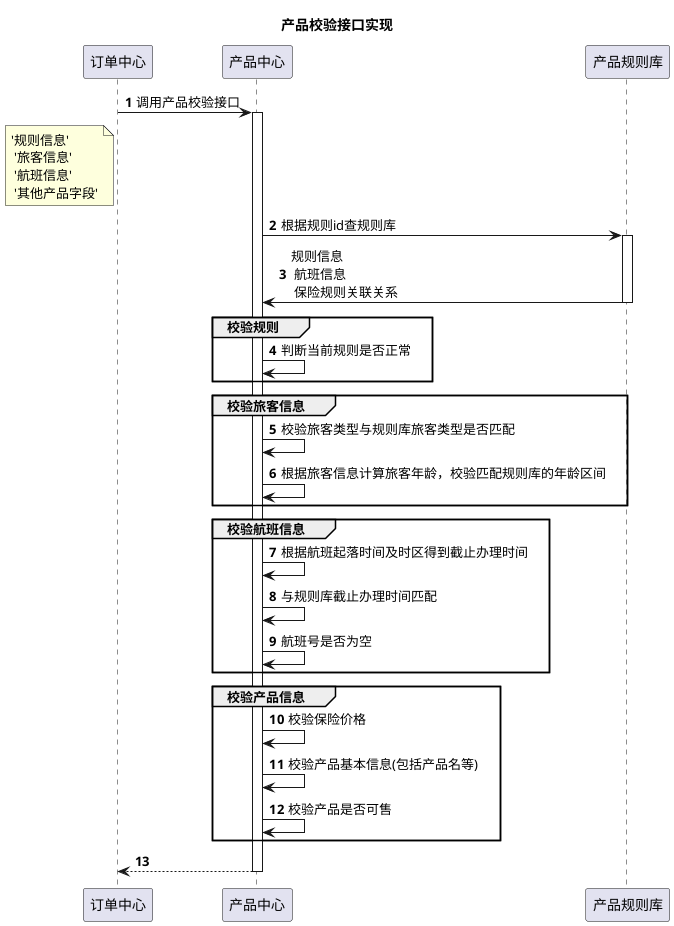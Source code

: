 @startuml
title 产品校验接口实现
autonumber
participant "订单中心" as shop
participant "产品中心" as p
participant "产品规则库" as gzk

shop -> p: 调用产品校验接口
note left of shop: '规则信息' \n '旅客信息'\n '航班信息' \n '其他产品字段'
activate p
p -> gzk: 根据规则id查规则库
activate gzk
gzk-> p: 规则信息\n 航班信息 \n 保险规则关联关系
deactivate gzk
group 校验规则
 p -> p: 判断当前规则是否正常
end
group 校验旅客信息
p -> p: 校验旅客类型与规则库旅客类型是否匹配
p -> p: 根据旅客信息计算旅客年龄，校验匹配规则库的年龄区间
end
group 校验航班信息
p -> p: 根据航班起落时间及时区得到截止办理时间
p -> p: 与规则库截止办理时间匹配
p -> p: 航班号是否为空
end
group 校验产品信息
p -> p: 校验保险价格
p -> p: 校验产品基本信息(包括产品名等)
p -> p: 校验产品是否可售
end
return
@enduml